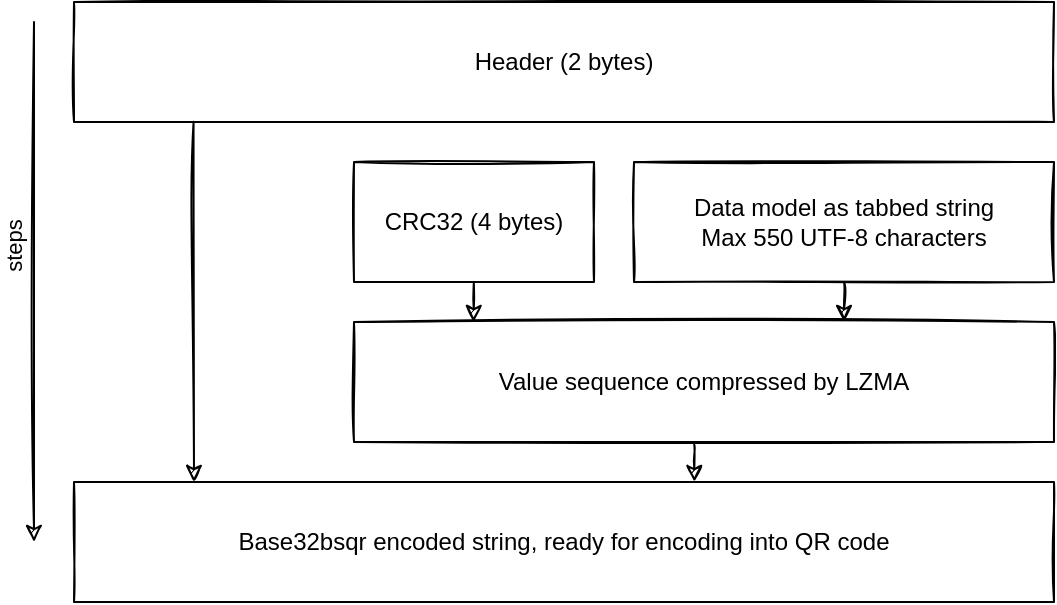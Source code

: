 <mxfile>
    <diagram id="QBfXTE_qWPWNibvKBBgT" name="Page-1">
        <mxGraphModel dx="915" dy="270" grid="1" gridSize="10" guides="1" tooltips="1" connect="1" arrows="1" fold="1" page="1" pageScale="1" pageWidth="850" pageHeight="1100" math="0" shadow="0">
            <root>
                <mxCell id="0"/>
                <mxCell id="1" parent="0"/>
                <mxCell id="2" value="Header (2 bytes)" style="rounded=0;whiteSpace=wrap;html=1;sketch=1;" parent="1" vertex="1">
                    <mxGeometry x="50" y="160" width="490" height="60" as="geometry"/>
                </mxCell>
                <mxCell id="12" style="edgeStyle=none;html=1;exitX=0.122;exitY=0.998;exitDx=0;exitDy=0;sketch=1;exitPerimeter=0;" parent="1" source="2" edge="1">
                    <mxGeometry relative="1" as="geometry">
                        <mxPoint x="110" y="300" as="sourcePoint"/>
                        <mxPoint x="110" y="400" as="targetPoint"/>
                    </mxGeometry>
                </mxCell>
                <mxCell id="4" value="CRC32 (4 bytes)" style="rounded=0;whiteSpace=wrap;html=1;sketch=1;" parent="1" vertex="1">
                    <mxGeometry x="190" y="240" width="120" height="60" as="geometry"/>
                </mxCell>
                <mxCell id="5" value="Data model as tabbed string&lt;br&gt;Max 550 UTF-8 characters" style="rounded=0;whiteSpace=wrap;html=1;sketch=1;" parent="1" vertex="1">
                    <mxGeometry x="330" y="240" width="210" height="60" as="geometry"/>
                </mxCell>
                <mxCell id="13" style="edgeStyle=none;html=1;exitX=0.486;exitY=1.02;exitDx=0;exitDy=0;sketch=1;exitPerimeter=0;entryX=0.633;entryY=0;entryDx=0;entryDy=0;entryPerimeter=0;" parent="1" source="7" target="8" edge="1">
                    <mxGeometry relative="1" as="geometry">
                        <mxPoint x="360" y="390" as="targetPoint"/>
                    </mxGeometry>
                </mxCell>
                <mxCell id="7" value="Value sequence compressed by LZMA" style="rounded=0;whiteSpace=wrap;html=1;sketch=1;" parent="1" vertex="1">
                    <mxGeometry x="190" y="320" width="350" height="60" as="geometry"/>
                </mxCell>
                <mxCell id="8" value="Base32bsqr encoded string, ready for encoding into QR code" style="rounded=0;whiteSpace=wrap;html=1;sketch=1;" parent="1" vertex="1">
                    <mxGeometry x="50" y="400" width="490" height="60" as="geometry"/>
                </mxCell>
                <mxCell id="11" style="edgeStyle=none;html=1;sketch=1;entryX=0.171;entryY=0;entryDx=0;entryDy=0;entryPerimeter=0;" parent="1" source="4" target="7" edge="1">
                    <mxGeometry relative="1" as="geometry"/>
                </mxCell>
                <mxCell id="10" style="edgeStyle=none;html=1;sketch=1;entryX=0.7;entryY=0;entryDx=0;entryDy=0;entryPerimeter=0;" parent="1" source="5" target="7" edge="1">
                    <mxGeometry relative="1" as="geometry">
                        <mxPoint x="410" y="320" as="targetPoint"/>
                    </mxGeometry>
                </mxCell>
                <mxCell id="18" value="" style="endArrow=classic;html=1;labelBorderColor=none;sketch=1;" parent="1" edge="1">
                    <mxGeometry width="50" height="50" relative="1" as="geometry">
                        <mxPoint x="30" y="170" as="sourcePoint"/>
                        <mxPoint x="30" y="430" as="targetPoint"/>
                    </mxGeometry>
                </mxCell>
                <mxCell id="19" value="steps" style="edgeLabel;align=center;verticalAlign=bottom;resizable=0;points=[];html=1;horizontal=0;" parent="18" vertex="1" connectable="0">
                    <mxGeometry x="-0.131" y="-2" relative="1" as="geometry">
                        <mxPoint as="offset"/>
                    </mxGeometry>
                </mxCell>
            </root>
        </mxGraphModel>
    </diagram>
</mxfile>
